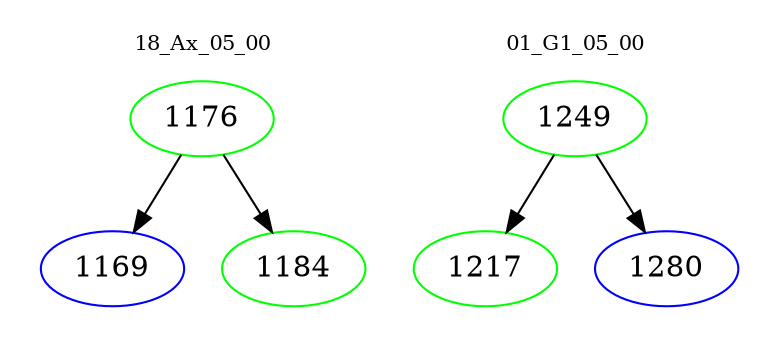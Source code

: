 digraph{
subgraph cluster_0 {
color = white
label = "18_Ax_05_00";
fontsize=10;
T0_1176 [label="1176", color="green"]
T0_1176 -> T0_1169 [color="black"]
T0_1169 [label="1169", color="blue"]
T0_1176 -> T0_1184 [color="black"]
T0_1184 [label="1184", color="green"]
}
subgraph cluster_1 {
color = white
label = "01_G1_05_00";
fontsize=10;
T1_1249 [label="1249", color="green"]
T1_1249 -> T1_1217 [color="black"]
T1_1217 [label="1217", color="green"]
T1_1249 -> T1_1280 [color="black"]
T1_1280 [label="1280", color="blue"]
}
}
